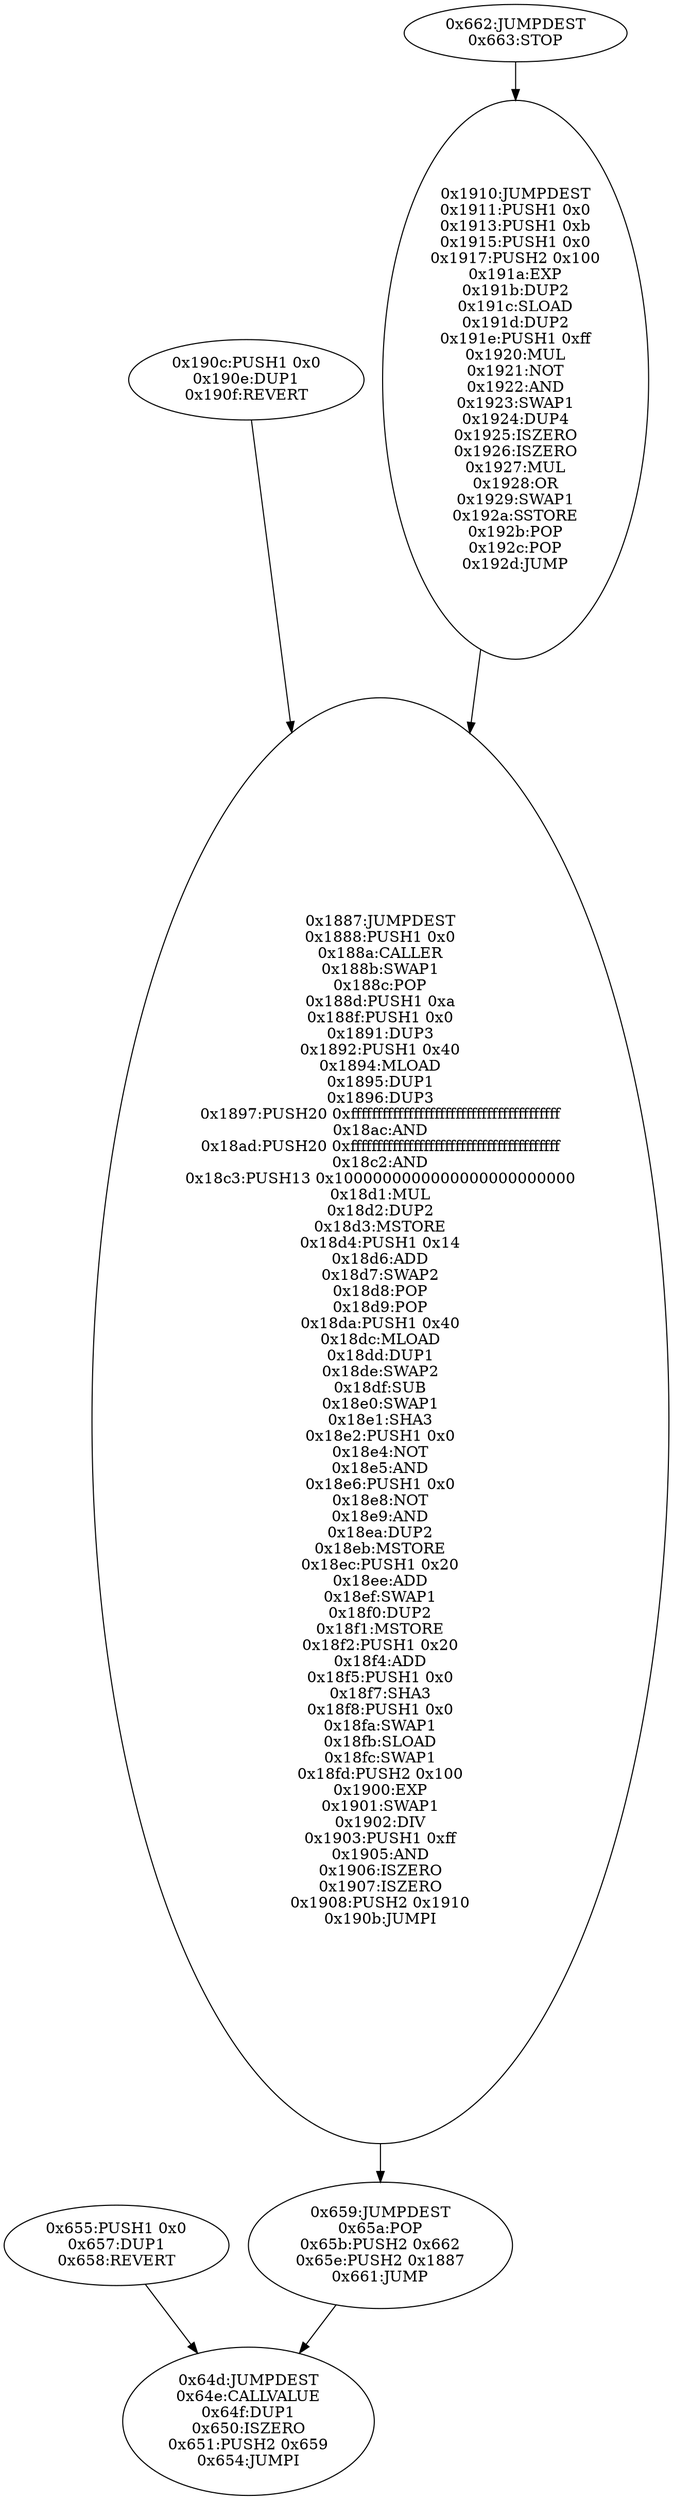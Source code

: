 digraph{
1613[label="0x64d:JUMPDEST
0x64e:CALLVALUE
0x64f:DUP1
0x650:ISZERO
0x651:PUSH2 0x659
0x654:JUMPI"]
1621[label="0x655:PUSH1 0x0
0x657:DUP1
0x658:REVERT"]
1621 -> 1613
1625[label="0x659:JUMPDEST
0x65a:POP
0x65b:PUSH2 0x662
0x65e:PUSH2 0x1887
0x661:JUMP"]
1625 -> 1613
6279[label="0x1887:JUMPDEST
0x1888:PUSH1 0x0
0x188a:CALLER
0x188b:SWAP1
0x188c:POP
0x188d:PUSH1 0xa
0x188f:PUSH1 0x0
0x1891:DUP3
0x1892:PUSH1 0x40
0x1894:MLOAD
0x1895:DUP1
0x1896:DUP3
0x1897:PUSH20 0xffffffffffffffffffffffffffffffffffffffff
0x18ac:AND
0x18ad:PUSH20 0xffffffffffffffffffffffffffffffffffffffff
0x18c2:AND
0x18c3:PUSH13 0x1000000000000000000000000
0x18d1:MUL
0x18d2:DUP2
0x18d3:MSTORE
0x18d4:PUSH1 0x14
0x18d6:ADD
0x18d7:SWAP2
0x18d8:POP
0x18d9:POP
0x18da:PUSH1 0x40
0x18dc:MLOAD
0x18dd:DUP1
0x18de:SWAP2
0x18df:SUB
0x18e0:SWAP1
0x18e1:SHA3
0x18e2:PUSH1 0x0
0x18e4:NOT
0x18e5:AND
0x18e6:PUSH1 0x0
0x18e8:NOT
0x18e9:AND
0x18ea:DUP2
0x18eb:MSTORE
0x18ec:PUSH1 0x20
0x18ee:ADD
0x18ef:SWAP1
0x18f0:DUP2
0x18f1:MSTORE
0x18f2:PUSH1 0x20
0x18f4:ADD
0x18f5:PUSH1 0x0
0x18f7:SHA3
0x18f8:PUSH1 0x0
0x18fa:SWAP1
0x18fb:SLOAD
0x18fc:SWAP1
0x18fd:PUSH2 0x100
0x1900:EXP
0x1901:SWAP1
0x1902:DIV
0x1903:PUSH1 0xff
0x1905:AND
0x1906:ISZERO
0x1907:ISZERO
0x1908:PUSH2 0x1910
0x190b:JUMPI"]
6279 -> 1625
6412[label="0x190c:PUSH1 0x0
0x190e:DUP1
0x190f:REVERT"]
6412 -> 6279
6416[label="0x1910:JUMPDEST
0x1911:PUSH1 0x0
0x1913:PUSH1 0xb
0x1915:PUSH1 0x0
0x1917:PUSH2 0x100
0x191a:EXP
0x191b:DUP2
0x191c:SLOAD
0x191d:DUP2
0x191e:PUSH1 0xff
0x1920:MUL
0x1921:NOT
0x1922:AND
0x1923:SWAP1
0x1924:DUP4
0x1925:ISZERO
0x1926:ISZERO
0x1927:MUL
0x1928:OR
0x1929:SWAP1
0x192a:SSTORE
0x192b:POP
0x192c:POP
0x192d:JUMP"]
6416 -> 6279
1634[label="0x662:JUMPDEST
0x663:STOP"]
1634 -> 6416

}